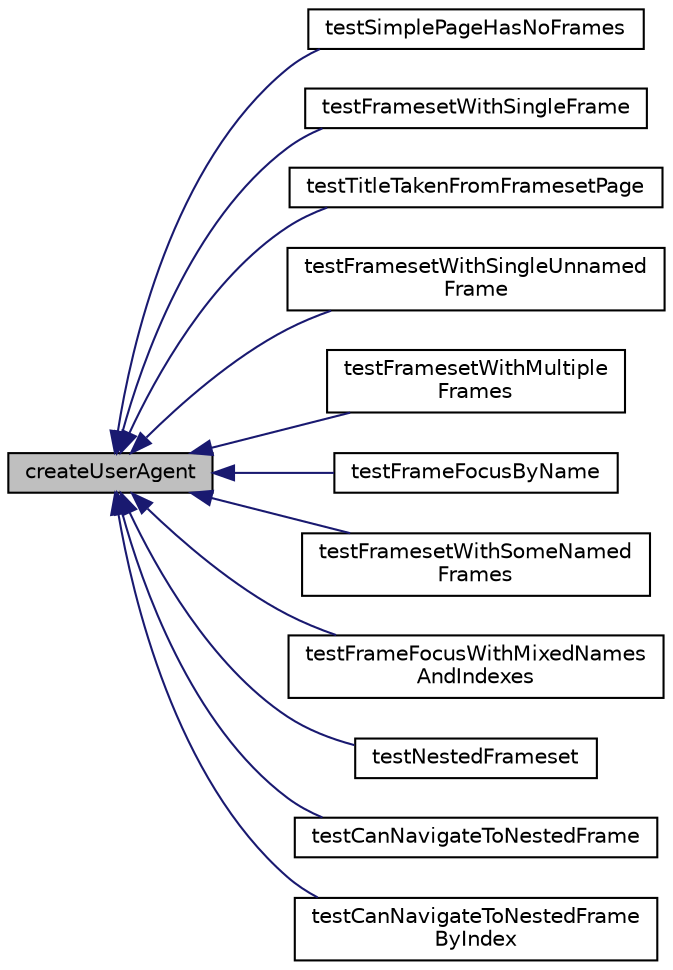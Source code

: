 digraph "createUserAgent"
{
  edge [fontname="Helvetica",fontsize="10",labelfontname="Helvetica",labelfontsize="10"];
  node [fontname="Helvetica",fontsize="10",shape=record];
  rankdir="LR";
  Node1 [label="createUserAgent",height=0.2,width=0.4,color="black", fillcolor="grey75", style="filled" fontcolor="black"];
  Node1 -> Node2 [dir="back",color="midnightblue",fontsize="10",style="solid",fontname="Helvetica"];
  Node2 [label="testSimplePageHasNoFrames",height=0.2,width=0.4,color="black", fillcolor="white", style="filled",URL="$class_test_of_browser_frames.html#a4a24be0852c19c584fbbddeb507c3eda"];
  Node1 -> Node3 [dir="back",color="midnightblue",fontsize="10",style="solid",fontname="Helvetica"];
  Node3 [label="testFramesetWithSingleFrame",height=0.2,width=0.4,color="black", fillcolor="white", style="filled",URL="$class_test_of_browser_frames.html#ab5d243fea46f367efe52a9604a673cef"];
  Node1 -> Node4 [dir="back",color="midnightblue",fontsize="10",style="solid",fontname="Helvetica"];
  Node4 [label="testTitleTakenFromFramesetPage",height=0.2,width=0.4,color="black", fillcolor="white", style="filled",URL="$class_test_of_browser_frames.html#a65d3647a305c6e64404fa958c38e6eae"];
  Node1 -> Node5 [dir="back",color="midnightblue",fontsize="10",style="solid",fontname="Helvetica"];
  Node5 [label="testFramesetWithSingleUnnamed\lFrame",height=0.2,width=0.4,color="black", fillcolor="white", style="filled",URL="$class_test_of_browser_frames.html#a15b12fd54180d60de80efc37a16489b2"];
  Node1 -> Node6 [dir="back",color="midnightblue",fontsize="10",style="solid",fontname="Helvetica"];
  Node6 [label="testFramesetWithMultiple\lFrames",height=0.2,width=0.4,color="black", fillcolor="white", style="filled",URL="$class_test_of_browser_frames.html#aeae93beff005c8d296b0ad393405bc9e"];
  Node1 -> Node7 [dir="back",color="midnightblue",fontsize="10",style="solid",fontname="Helvetica"];
  Node7 [label="testFrameFocusByName",height=0.2,width=0.4,color="black", fillcolor="white", style="filled",URL="$class_test_of_browser_frames.html#a74db22fa2d1595a8347dec48c4cc9630"];
  Node1 -> Node8 [dir="back",color="midnightblue",fontsize="10",style="solid",fontname="Helvetica"];
  Node8 [label="testFramesetWithSomeNamed\lFrames",height=0.2,width=0.4,color="black", fillcolor="white", style="filled",URL="$class_test_of_browser_frames.html#ad4a18d6bf82e462ec370eac42a6e284a"];
  Node1 -> Node9 [dir="back",color="midnightblue",fontsize="10",style="solid",fontname="Helvetica"];
  Node9 [label="testFrameFocusWithMixedNames\lAndIndexes",height=0.2,width=0.4,color="black", fillcolor="white", style="filled",URL="$class_test_of_browser_frames.html#a011ad2828d801cfb1169da4e7b99ea88"];
  Node1 -> Node10 [dir="back",color="midnightblue",fontsize="10",style="solid",fontname="Helvetica"];
  Node10 [label="testNestedFrameset",height=0.2,width=0.4,color="black", fillcolor="white", style="filled",URL="$class_test_of_browser_frames.html#a1df7dbde1c51c0c481112aebb5b77102"];
  Node1 -> Node11 [dir="back",color="midnightblue",fontsize="10",style="solid",fontname="Helvetica"];
  Node11 [label="testCanNavigateToNestedFrame",height=0.2,width=0.4,color="black", fillcolor="white", style="filled",URL="$class_test_of_browser_frames.html#a6944f251e2987b050967f0ec49acd7b6"];
  Node1 -> Node12 [dir="back",color="midnightblue",fontsize="10",style="solid",fontname="Helvetica"];
  Node12 [label="testCanNavigateToNestedFrame\lByIndex",height=0.2,width=0.4,color="black", fillcolor="white", style="filled",URL="$class_test_of_browser_frames.html#a93d91974c23cb0de5d15c86c38a1d619"];
}
